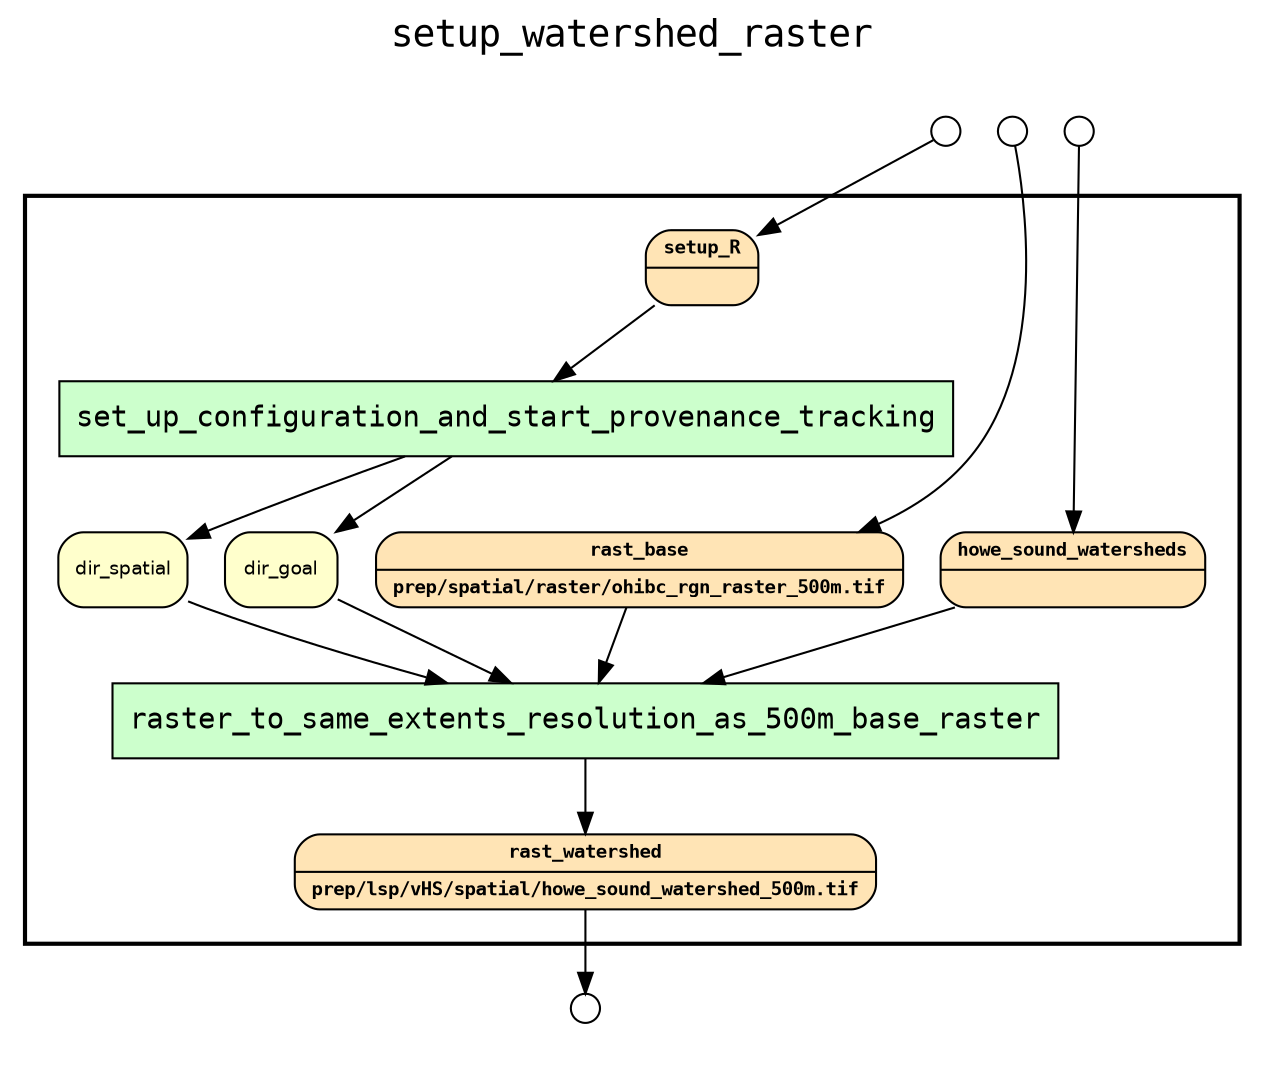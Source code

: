 
digraph yw_data_view {
rankdir=TB
fontname=Courier; fontsize=18; labelloc=t
label="setup_watershed_raster"
subgraph cluster_workflow { label=""; color=black; penwidth=2
subgraph cluster_workflow_inner { label=""; color=white
node[shape=box style="filled" fillcolor="#CCFFCC" peripheries=1 fontname=Courier]
set_up_configuration_and_start_provenance_tracking
raster_to_same_extents_resolution_as_500m_base_raster
node[shape=box style="filled" fillcolor="#CCFFCC" peripheries=1 fontname=Courier]
node[shape=box style="rounded,filled" fillcolor="#FFE4B5" peripheries=1 fontname="Courier-Bold" fontsize=9]
setup_R[shape=record rankdir=LR label="{<f0> setup_R |<f1>}"]
rast_base[shape=record rankdir=LR label="{<f0> rast_base |<f1>prep/spatial/raster/ohibc_rgn_raster_500m.tif\l}"]
howe_sound_watersheds[shape=record rankdir=LR label="{<f0> howe_sound_watersheds |<f1>}"]
node[shape=box style="rounded,filled" fillcolor="#FFFFCC" peripheries=1 fontname=Helvetica]
dir_spatial
dir_goal
node[shape=box style="rounded,filled" fillcolor="#FFE4B5" peripheries=1 fontname="Courier-Bold" fontsize=9]
rast_watershed[shape=record rankdir=LR label="{<f0> rast_watershed |<f1>prep/lsp/vHS/spatial/howe_sound_watershed_500m.tif\l}"]
node[shape=box style="rounded,filled" fillcolor="#FFFFFF" peripheries=1 fontname=Helvetica]
}}
subgraph cluster_inflows { label=""; color=white; penwidth=2
subgraph cluster_inflows_inner { label=""; color=white
node[shape=circle fillcolor="#FFFFFF" peripheries=1 width=0.2]
setup_R_inflow [label=""]
rast_base_inflow [label=""]
howe_sound_watersheds_inflow [label=""]
}}
subgraph cluster_outflows { label=""; color=white; penwidth=2
subgraph cluster_outflows_inner { label=""; color=white
node[shape=circle fillcolor="#FFFFFF" peripheries=1 width=0.2]
rast_watershed_outflow [label=""]
}}
setup_R -> set_up_configuration_and_start_provenance_tracking
dir_spatial -> raster_to_same_extents_resolution_as_500m_base_raster
dir_goal -> raster_to_same_extents_resolution_as_500m_base_raster
rast_base -> raster_to_same_extents_resolution_as_500m_base_raster
howe_sound_watersheds -> raster_to_same_extents_resolution_as_500m_base_raster
set_up_configuration_and_start_provenance_tracking -> dir_spatial
set_up_configuration_and_start_provenance_tracking -> dir_goal
raster_to_same_extents_resolution_as_500m_base_raster -> rast_watershed
setup_R_inflow -> setup_R
rast_base_inflow -> rast_base
howe_sound_watersheds_inflow -> howe_sound_watersheds
rast_watershed -> rast_watershed_outflow
}

